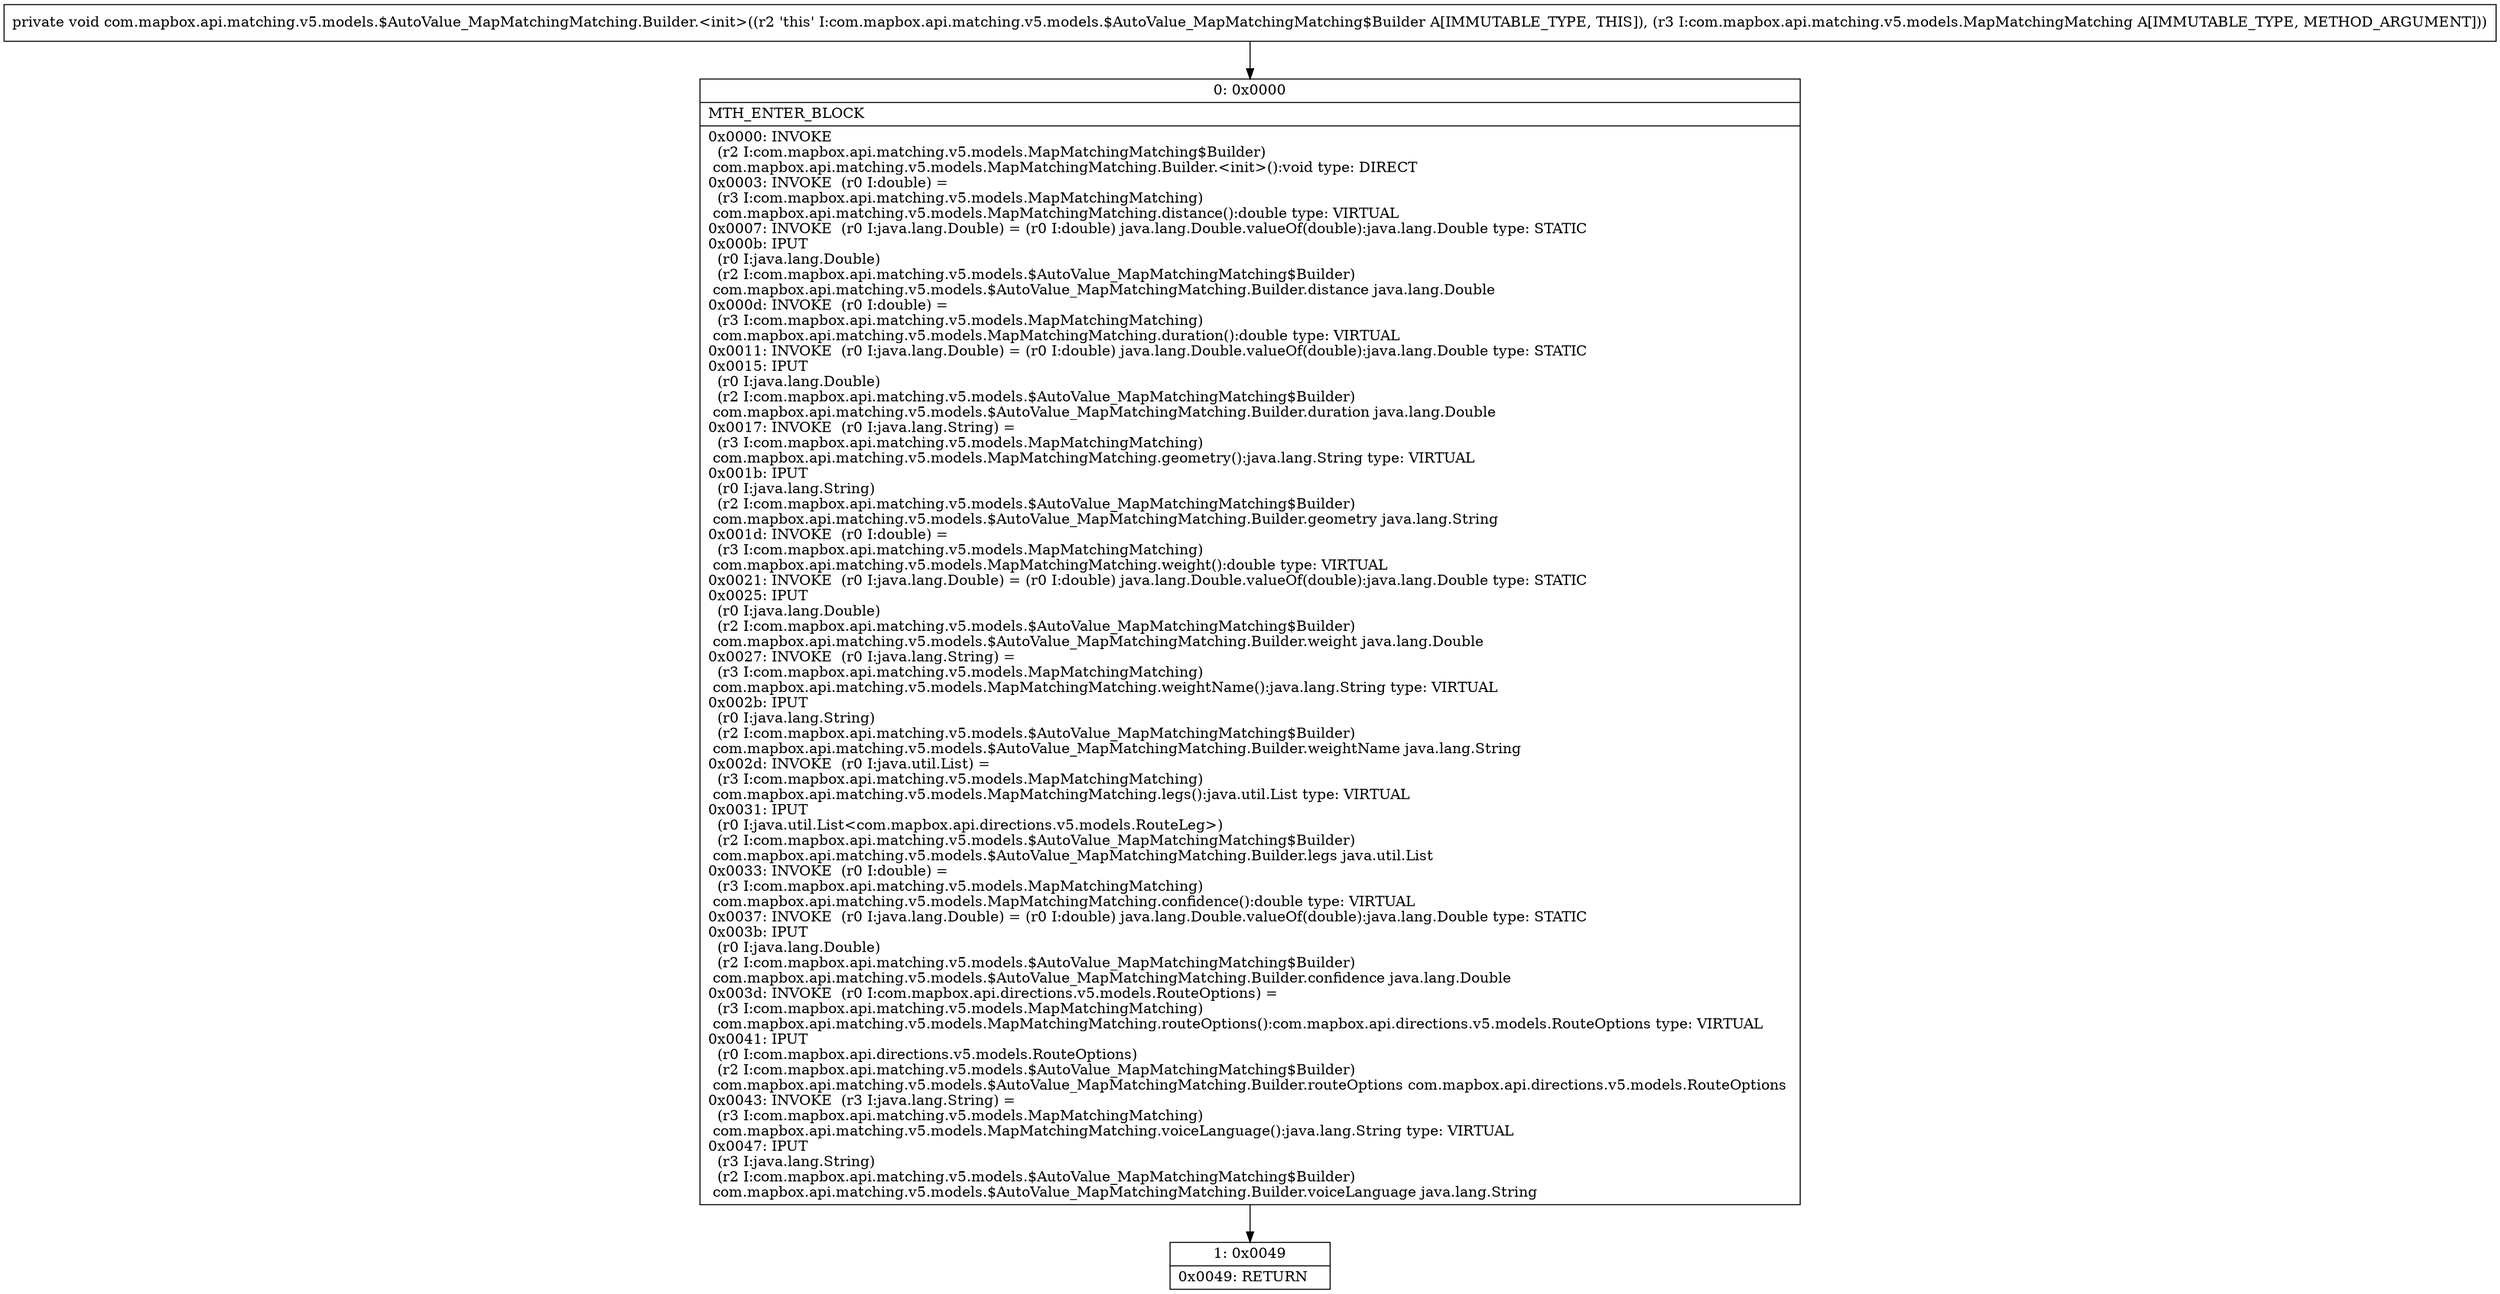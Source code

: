 digraph "CFG forcom.mapbox.api.matching.v5.models.$AutoValue_MapMatchingMatching.Builder.\<init\>(Lcom\/mapbox\/api\/matching\/v5\/models\/MapMatchingMatching;)V" {
Node_0 [shape=record,label="{0\:\ 0x0000|MTH_ENTER_BLOCK\l|0x0000: INVOKE  \l  (r2 I:com.mapbox.api.matching.v5.models.MapMatchingMatching$Builder)\l com.mapbox.api.matching.v5.models.MapMatchingMatching.Builder.\<init\>():void type: DIRECT \l0x0003: INVOKE  (r0 I:double) = \l  (r3 I:com.mapbox.api.matching.v5.models.MapMatchingMatching)\l com.mapbox.api.matching.v5.models.MapMatchingMatching.distance():double type: VIRTUAL \l0x0007: INVOKE  (r0 I:java.lang.Double) = (r0 I:double) java.lang.Double.valueOf(double):java.lang.Double type: STATIC \l0x000b: IPUT  \l  (r0 I:java.lang.Double)\l  (r2 I:com.mapbox.api.matching.v5.models.$AutoValue_MapMatchingMatching$Builder)\l com.mapbox.api.matching.v5.models.$AutoValue_MapMatchingMatching.Builder.distance java.lang.Double \l0x000d: INVOKE  (r0 I:double) = \l  (r3 I:com.mapbox.api.matching.v5.models.MapMatchingMatching)\l com.mapbox.api.matching.v5.models.MapMatchingMatching.duration():double type: VIRTUAL \l0x0011: INVOKE  (r0 I:java.lang.Double) = (r0 I:double) java.lang.Double.valueOf(double):java.lang.Double type: STATIC \l0x0015: IPUT  \l  (r0 I:java.lang.Double)\l  (r2 I:com.mapbox.api.matching.v5.models.$AutoValue_MapMatchingMatching$Builder)\l com.mapbox.api.matching.v5.models.$AutoValue_MapMatchingMatching.Builder.duration java.lang.Double \l0x0017: INVOKE  (r0 I:java.lang.String) = \l  (r3 I:com.mapbox.api.matching.v5.models.MapMatchingMatching)\l com.mapbox.api.matching.v5.models.MapMatchingMatching.geometry():java.lang.String type: VIRTUAL \l0x001b: IPUT  \l  (r0 I:java.lang.String)\l  (r2 I:com.mapbox.api.matching.v5.models.$AutoValue_MapMatchingMatching$Builder)\l com.mapbox.api.matching.v5.models.$AutoValue_MapMatchingMatching.Builder.geometry java.lang.String \l0x001d: INVOKE  (r0 I:double) = \l  (r3 I:com.mapbox.api.matching.v5.models.MapMatchingMatching)\l com.mapbox.api.matching.v5.models.MapMatchingMatching.weight():double type: VIRTUAL \l0x0021: INVOKE  (r0 I:java.lang.Double) = (r0 I:double) java.lang.Double.valueOf(double):java.lang.Double type: STATIC \l0x0025: IPUT  \l  (r0 I:java.lang.Double)\l  (r2 I:com.mapbox.api.matching.v5.models.$AutoValue_MapMatchingMatching$Builder)\l com.mapbox.api.matching.v5.models.$AutoValue_MapMatchingMatching.Builder.weight java.lang.Double \l0x0027: INVOKE  (r0 I:java.lang.String) = \l  (r3 I:com.mapbox.api.matching.v5.models.MapMatchingMatching)\l com.mapbox.api.matching.v5.models.MapMatchingMatching.weightName():java.lang.String type: VIRTUAL \l0x002b: IPUT  \l  (r0 I:java.lang.String)\l  (r2 I:com.mapbox.api.matching.v5.models.$AutoValue_MapMatchingMatching$Builder)\l com.mapbox.api.matching.v5.models.$AutoValue_MapMatchingMatching.Builder.weightName java.lang.String \l0x002d: INVOKE  (r0 I:java.util.List) = \l  (r3 I:com.mapbox.api.matching.v5.models.MapMatchingMatching)\l com.mapbox.api.matching.v5.models.MapMatchingMatching.legs():java.util.List type: VIRTUAL \l0x0031: IPUT  \l  (r0 I:java.util.List\<com.mapbox.api.directions.v5.models.RouteLeg\>)\l  (r2 I:com.mapbox.api.matching.v5.models.$AutoValue_MapMatchingMatching$Builder)\l com.mapbox.api.matching.v5.models.$AutoValue_MapMatchingMatching.Builder.legs java.util.List \l0x0033: INVOKE  (r0 I:double) = \l  (r3 I:com.mapbox.api.matching.v5.models.MapMatchingMatching)\l com.mapbox.api.matching.v5.models.MapMatchingMatching.confidence():double type: VIRTUAL \l0x0037: INVOKE  (r0 I:java.lang.Double) = (r0 I:double) java.lang.Double.valueOf(double):java.lang.Double type: STATIC \l0x003b: IPUT  \l  (r0 I:java.lang.Double)\l  (r2 I:com.mapbox.api.matching.v5.models.$AutoValue_MapMatchingMatching$Builder)\l com.mapbox.api.matching.v5.models.$AutoValue_MapMatchingMatching.Builder.confidence java.lang.Double \l0x003d: INVOKE  (r0 I:com.mapbox.api.directions.v5.models.RouteOptions) = \l  (r3 I:com.mapbox.api.matching.v5.models.MapMatchingMatching)\l com.mapbox.api.matching.v5.models.MapMatchingMatching.routeOptions():com.mapbox.api.directions.v5.models.RouteOptions type: VIRTUAL \l0x0041: IPUT  \l  (r0 I:com.mapbox.api.directions.v5.models.RouteOptions)\l  (r2 I:com.mapbox.api.matching.v5.models.$AutoValue_MapMatchingMatching$Builder)\l com.mapbox.api.matching.v5.models.$AutoValue_MapMatchingMatching.Builder.routeOptions com.mapbox.api.directions.v5.models.RouteOptions \l0x0043: INVOKE  (r3 I:java.lang.String) = \l  (r3 I:com.mapbox.api.matching.v5.models.MapMatchingMatching)\l com.mapbox.api.matching.v5.models.MapMatchingMatching.voiceLanguage():java.lang.String type: VIRTUAL \l0x0047: IPUT  \l  (r3 I:java.lang.String)\l  (r2 I:com.mapbox.api.matching.v5.models.$AutoValue_MapMatchingMatching$Builder)\l com.mapbox.api.matching.v5.models.$AutoValue_MapMatchingMatching.Builder.voiceLanguage java.lang.String \l}"];
Node_1 [shape=record,label="{1\:\ 0x0049|0x0049: RETURN   \l}"];
MethodNode[shape=record,label="{private void com.mapbox.api.matching.v5.models.$AutoValue_MapMatchingMatching.Builder.\<init\>((r2 'this' I:com.mapbox.api.matching.v5.models.$AutoValue_MapMatchingMatching$Builder A[IMMUTABLE_TYPE, THIS]), (r3 I:com.mapbox.api.matching.v5.models.MapMatchingMatching A[IMMUTABLE_TYPE, METHOD_ARGUMENT])) }"];
MethodNode -> Node_0;
Node_0 -> Node_1;
}

